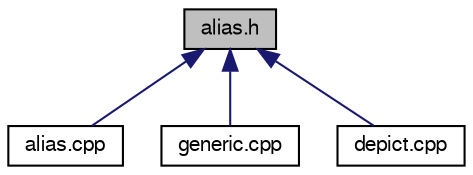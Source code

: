 digraph G
{
  edge [fontname="FreeSans",fontsize="10",labelfontname="FreeSans",labelfontsize="10"];
  node [fontname="FreeSans",fontsize="10",shape=record];
  Node1 [label="alias.h",height=0.2,width=0.4,color="black", fillcolor="grey75", style="filled" fontcolor="black"];
  Node1 -> Node2 [dir=back,color="midnightblue",fontsize="10",style="solid",fontname="FreeSans"];
  Node2 [label="alias.cpp",height=0.2,width=0.4,color="black", fillcolor="white", style="filled",URL="$alias_8cpp.shtml",tooltip="OBGenericData class to for atom alias data (e.g., in 2D drawing programs for &quot;COOH&quot;)..."];
  Node1 -> Node3 [dir=back,color="midnightblue",fontsize="10",style="solid",fontname="FreeSans"];
  Node3 [label="generic.cpp",height=0.2,width=0.4,color="black", fillcolor="white", style="filled",URL="$generic_8cpp.shtml",tooltip="Handle OBGenericData classes. Custom data for atoms, bonds, etc."];
  Node1 -> Node4 [dir=back,color="midnightblue",fontsize="10",style="solid",fontname="FreeSans"];
  Node4 [label="depict.cpp",height=0.2,width=0.4,color="black", fillcolor="white", style="filled",URL="$depict_8cpp.shtml"];
}
